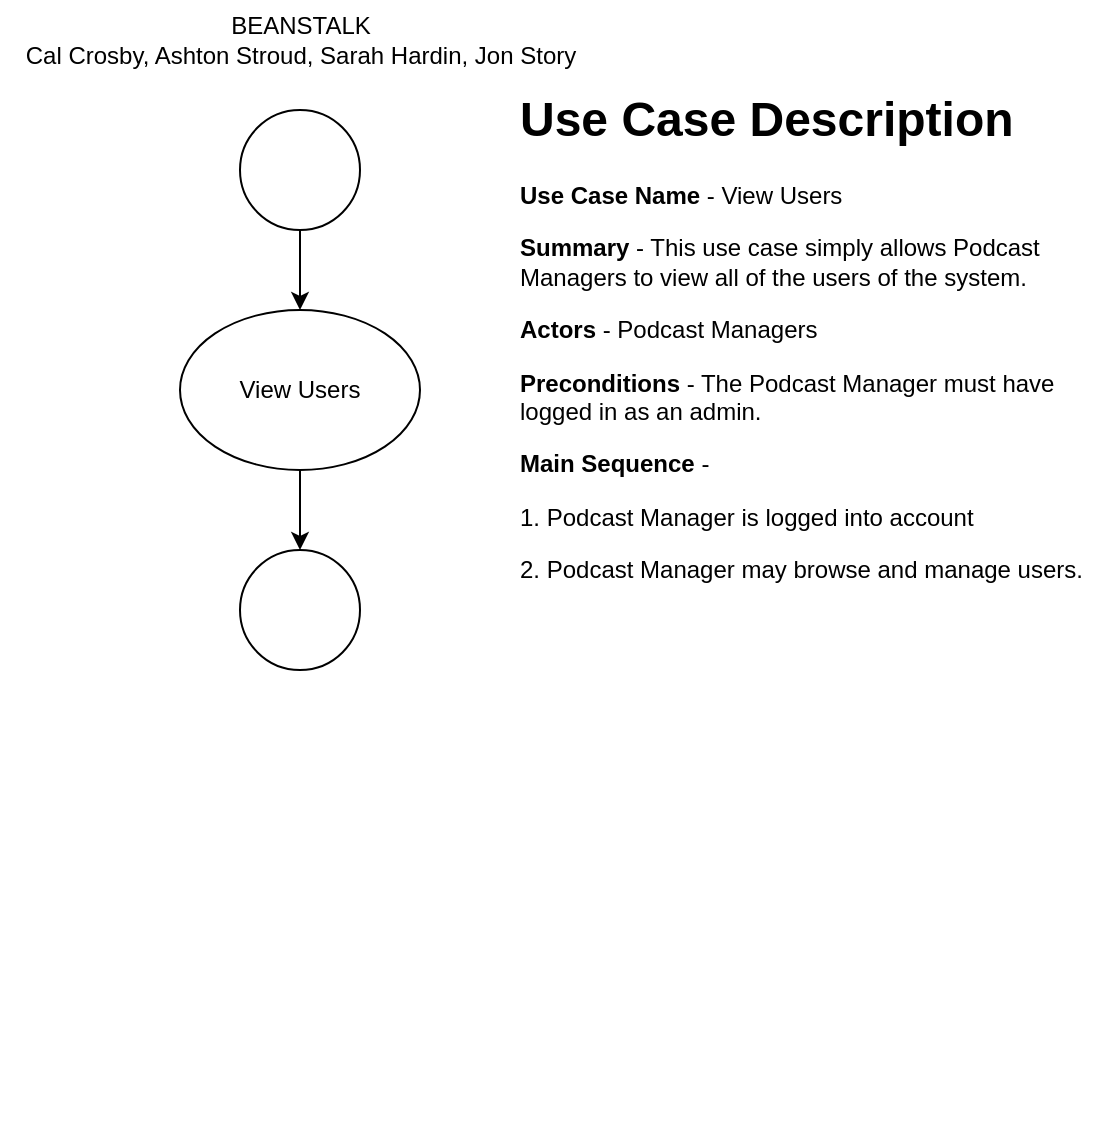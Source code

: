 <mxfile version="21.6.8" type="device">
  <diagram name="Page-1" id="DNq6ZwQZ0oqvykgNdicF">
    <mxGraphModel dx="1434" dy="956" grid="1" gridSize="10" guides="1" tooltips="1" connect="1" arrows="1" fold="1" page="1" pageScale="1" pageWidth="850" pageHeight="1100" math="0" shadow="0">
      <root>
        <mxCell id="0" />
        <mxCell id="1" parent="0" />
        <mxCell id="Agrtoc5y424S4yWGLyky-1" style="edgeStyle=orthogonalEdgeStyle;rounded=0;orthogonalLoop=1;jettySize=auto;html=1;entryX=0.5;entryY=0;entryDx=0;entryDy=0;" parent="1" source="Agrtoc5y424S4yWGLyky-2" target="Agrtoc5y424S4yWGLyky-4" edge="1">
          <mxGeometry relative="1" as="geometry" />
        </mxCell>
        <mxCell id="Agrtoc5y424S4yWGLyky-2" value="" style="ellipse;whiteSpace=wrap;html=1;aspect=fixed;" parent="1" vertex="1">
          <mxGeometry x="395" y="90" width="60" height="60" as="geometry" />
        </mxCell>
        <mxCell id="Agrtoc5y424S4yWGLyky-20" style="edgeStyle=orthogonalEdgeStyle;rounded=0;orthogonalLoop=1;jettySize=auto;html=1;entryX=0.5;entryY=0;entryDx=0;entryDy=0;" parent="1" source="Agrtoc5y424S4yWGLyky-4" target="Agrtoc5y424S4yWGLyky-19" edge="1">
          <mxGeometry relative="1" as="geometry" />
        </mxCell>
        <mxCell id="Agrtoc5y424S4yWGLyky-4" value="View Users" style="ellipse;whiteSpace=wrap;html=1;" parent="1" vertex="1">
          <mxGeometry x="365" y="190" width="120" height="80" as="geometry" />
        </mxCell>
        <mxCell id="Agrtoc5y424S4yWGLyky-16" value="&lt;h1&gt;Use Case Description&lt;/h1&gt;&lt;p&gt;&lt;b&gt;Use Case Name&amp;nbsp;&lt;/b&gt;- View Users&lt;/p&gt;&lt;p&gt;&lt;b&gt;Summary&amp;nbsp;&lt;/b&gt;- This use case simply allows Podcast Managers to view all of the users of the system.&lt;/p&gt;&lt;p&gt;&lt;b&gt;Actors&lt;/b&gt; - Podcast Managers&lt;/p&gt;&lt;p&gt;&lt;b&gt;Preconditions&lt;/b&gt; - The Podcast Manager must have logged in as an admin.&lt;/p&gt;&lt;p&gt;&lt;b&gt;Main Sequence&lt;/b&gt; -&amp;nbsp;&lt;/p&gt;&lt;p&gt;1. Podcast Manager is logged into account&lt;/p&gt;&lt;p&gt;2. Podcast Manager may browse and manage users.&lt;/p&gt;&lt;p&gt;&lt;br&gt;&lt;/p&gt;" style="text;html=1;strokeColor=none;fillColor=none;spacing=5;spacingTop=-20;whiteSpace=wrap;overflow=hidden;rounded=0;" parent="1" vertex="1">
          <mxGeometry x="530" y="75" width="300" height="530" as="geometry" />
        </mxCell>
        <mxCell id="Agrtoc5y424S4yWGLyky-19" value="" style="ellipse;whiteSpace=wrap;html=1;aspect=fixed;" parent="1" vertex="1">
          <mxGeometry x="395" y="310" width="60" height="60" as="geometry" />
        </mxCell>
        <mxCell id="HrtVGth4TgD_wtFMhKo0-1" value="BEANSTALK&lt;br&gt;Cal Crosby, Ashton Stroud, Sarah Hardin, Jon Story" style="text;html=1;align=center;verticalAlign=middle;resizable=0;points=[];autosize=1;strokeColor=none;fillColor=none;" vertex="1" parent="1">
          <mxGeometry x="275" y="35" width="300" height="40" as="geometry" />
        </mxCell>
      </root>
    </mxGraphModel>
  </diagram>
</mxfile>
